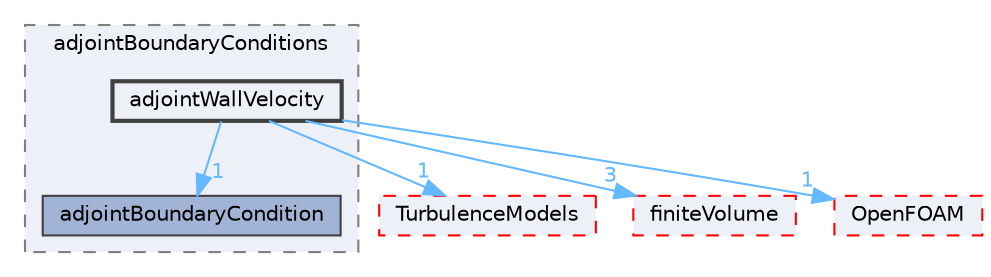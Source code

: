 digraph "src/optimisation/adjointOptimisation/adjoint/adjointBoundaryConditions/adjointWallVelocity"
{
 // LATEX_PDF_SIZE
  bgcolor="transparent";
  edge [fontname=Helvetica,fontsize=10,labelfontname=Helvetica,labelfontsize=10];
  node [fontname=Helvetica,fontsize=10,shape=box,height=0.2,width=0.4];
  compound=true
  subgraph clusterdir_1784f822592d39f816c839dc1a098cdb {
    graph [ bgcolor="#edf0f7", pencolor="grey50", label="adjointBoundaryConditions", fontname=Helvetica,fontsize=10 style="filled,dashed", URL="dir_1784f822592d39f816c839dc1a098cdb.html",tooltip=""]
  dir_652b1198ee2276fb8c8e7ad72509d703 [label="adjointBoundaryCondition", fillcolor="#a2b4d6", color="grey25", style="filled", URL="dir_652b1198ee2276fb8c8e7ad72509d703.html",tooltip=""];
  dir_e341982986ea024365ff215946f31eed [label="adjointWallVelocity", fillcolor="#edf0f7", color="grey25", style="filled,bold", URL="dir_e341982986ea024365ff215946f31eed.html",tooltip=""];
  }
  dir_1eda626aeac0f0ad2848c36acaa5d501 [label="TurbulenceModels", fillcolor="#edf0f7", color="red", style="filled,dashed", URL="dir_1eda626aeac0f0ad2848c36acaa5d501.html",tooltip=""];
  dir_9bd15774b555cf7259a6fa18f99fe99b [label="finiteVolume", fillcolor="#edf0f7", color="red", style="filled,dashed", URL="dir_9bd15774b555cf7259a6fa18f99fe99b.html",tooltip=""];
  dir_c5473ff19b20e6ec4dfe5c310b3778a8 [label="OpenFOAM", fillcolor="#edf0f7", color="red", style="filled,dashed", URL="dir_c5473ff19b20e6ec4dfe5c310b3778a8.html",tooltip=""];
  dir_e341982986ea024365ff215946f31eed->dir_1eda626aeac0f0ad2848c36acaa5d501 [headlabel="1", labeldistance=1.5 headhref="dir_000069_004143.html" href="dir_000069_004143.html" color="steelblue1" fontcolor="steelblue1"];
  dir_e341982986ea024365ff215946f31eed->dir_652b1198ee2276fb8c8e7ad72509d703 [headlabel="1", labeldistance=1.5 headhref="dir_000069_000032.html" href="dir_000069_000032.html" color="steelblue1" fontcolor="steelblue1"];
  dir_e341982986ea024365ff215946f31eed->dir_9bd15774b555cf7259a6fa18f99fe99b [headlabel="3", labeldistance=1.5 headhref="dir_000069_001387.html" href="dir_000069_001387.html" color="steelblue1" fontcolor="steelblue1"];
  dir_e341982986ea024365ff215946f31eed->dir_c5473ff19b20e6ec4dfe5c310b3778a8 [headlabel="1", labeldistance=1.5 headhref="dir_000069_002695.html" href="dir_000069_002695.html" color="steelblue1" fontcolor="steelblue1"];
}
